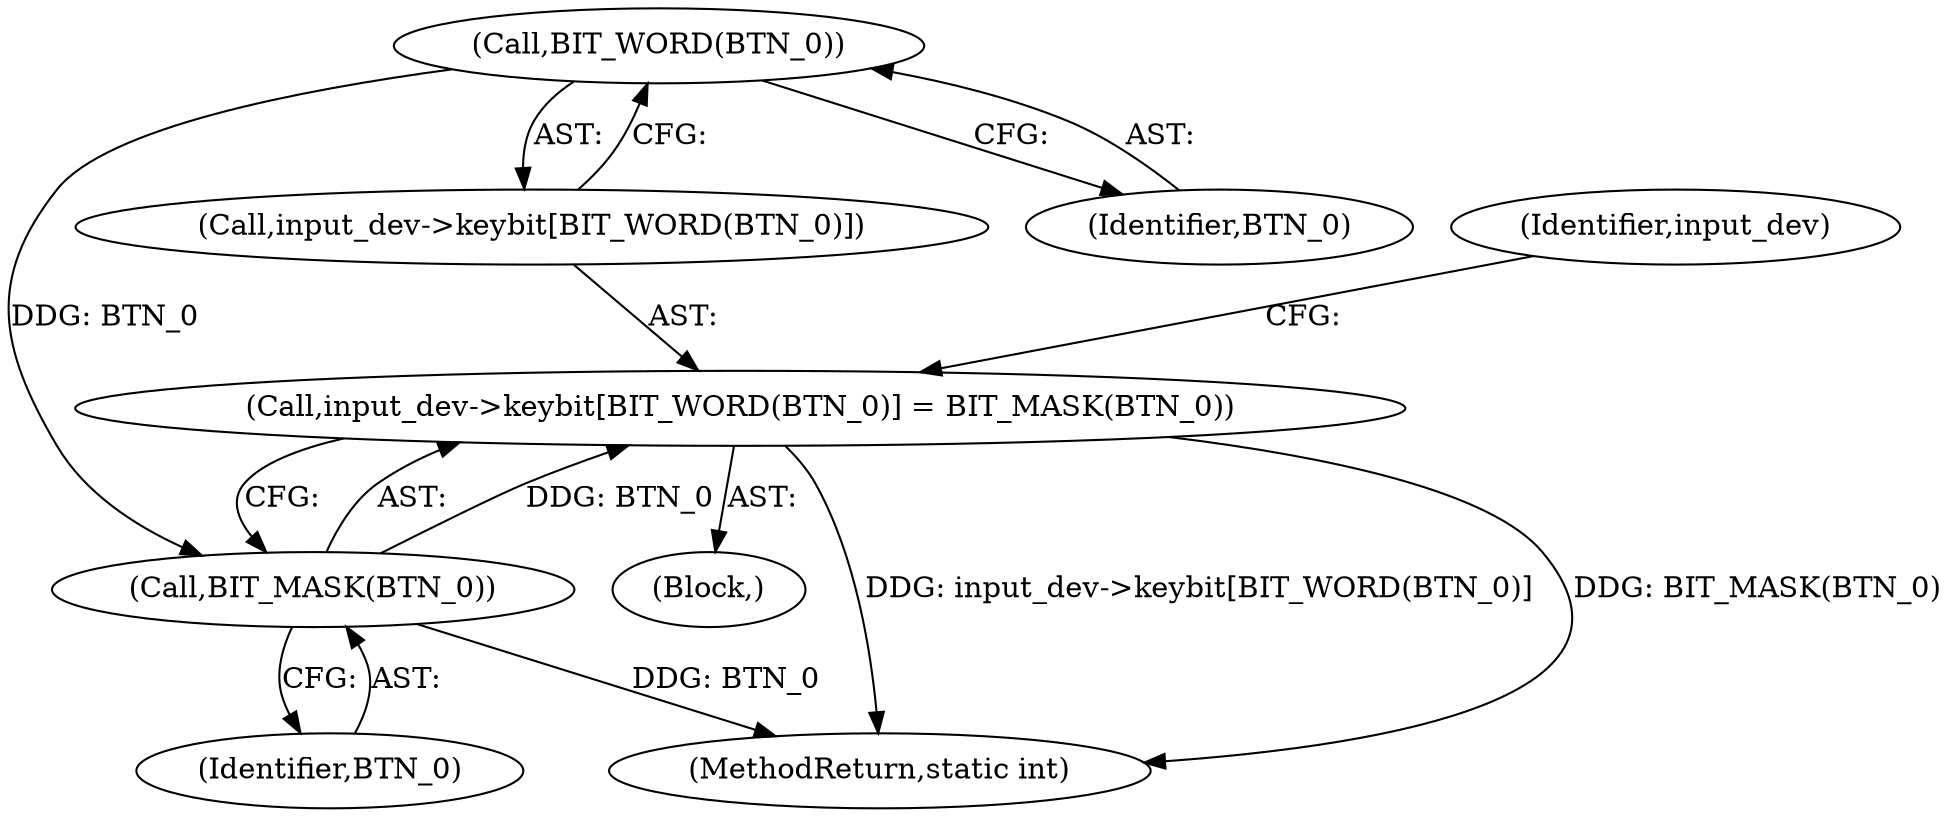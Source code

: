digraph "0_linux_9c6ba456711687b794dcf285856fc14e2c76074f@array" {
"1000333" [label="(Call,input_dev->keybit[BIT_WORD(BTN_0)] = BIT_MASK(BTN_0))"];
"1000340" [label="(Call,BIT_MASK(BTN_0))"];
"1000338" [label="(Call,BIT_WORD(BTN_0))"];
"1000107" [label="(Block,)"];
"1000334" [label="(Call,input_dev->keybit[BIT_WORD(BTN_0)])"];
"1000340" [label="(Call,BIT_MASK(BTN_0))"];
"1000487" [label="(MethodReturn,static int)"];
"1000339" [label="(Identifier,BTN_0)"];
"1000338" [label="(Call,BIT_WORD(BTN_0))"];
"1000345" [label="(Identifier,input_dev)"];
"1000333" [label="(Call,input_dev->keybit[BIT_WORD(BTN_0)] = BIT_MASK(BTN_0))"];
"1000341" [label="(Identifier,BTN_0)"];
"1000333" -> "1000107"  [label="AST: "];
"1000333" -> "1000340"  [label="CFG: "];
"1000334" -> "1000333"  [label="AST: "];
"1000340" -> "1000333"  [label="AST: "];
"1000345" -> "1000333"  [label="CFG: "];
"1000333" -> "1000487"  [label="DDG: input_dev->keybit[BIT_WORD(BTN_0)]"];
"1000333" -> "1000487"  [label="DDG: BIT_MASK(BTN_0)"];
"1000340" -> "1000333"  [label="DDG: BTN_0"];
"1000340" -> "1000341"  [label="CFG: "];
"1000341" -> "1000340"  [label="AST: "];
"1000340" -> "1000487"  [label="DDG: BTN_0"];
"1000338" -> "1000340"  [label="DDG: BTN_0"];
"1000338" -> "1000334"  [label="AST: "];
"1000338" -> "1000339"  [label="CFG: "];
"1000339" -> "1000338"  [label="AST: "];
"1000334" -> "1000338"  [label="CFG: "];
}
